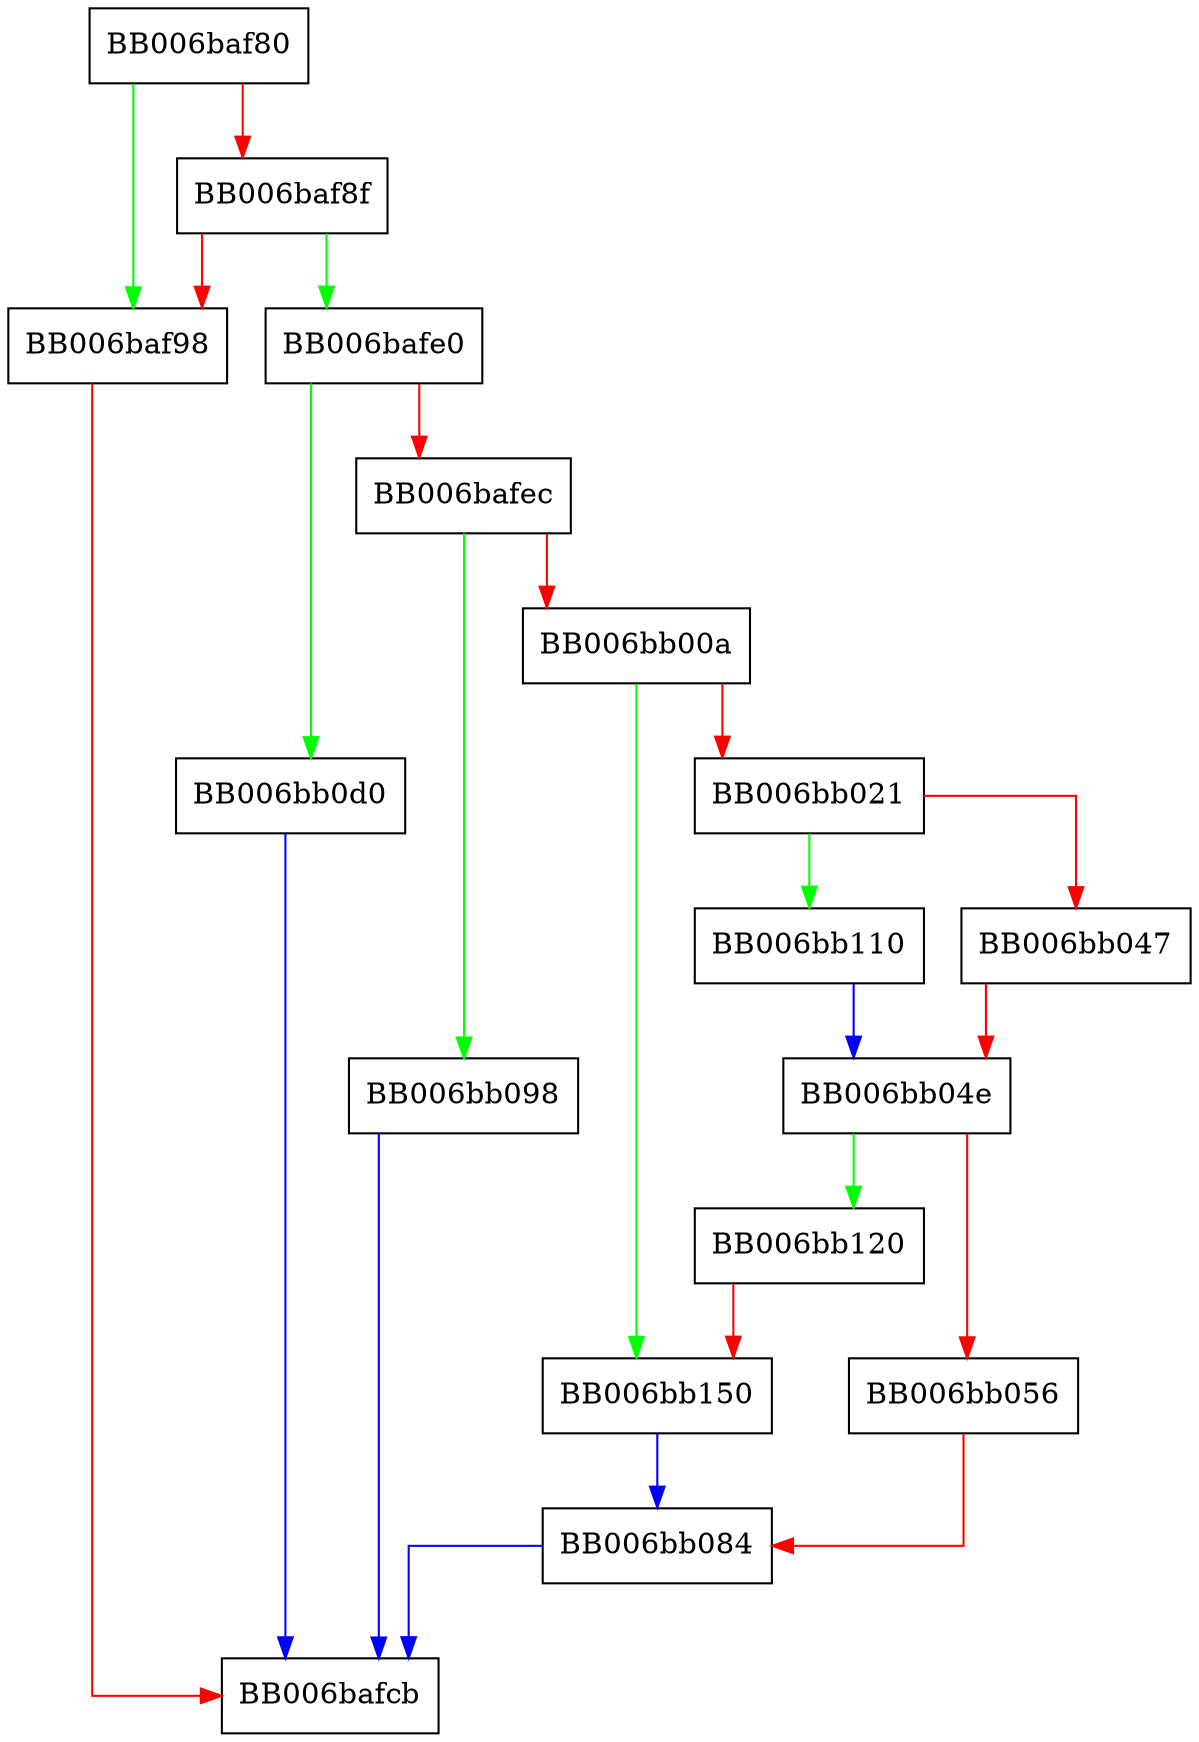 digraph dhx_to_X9_42_der_encode {
  node [shape="box"];
  graph [splines=ortho];
  BB006baf80 -> BB006baf98 [color="green"];
  BB006baf80 -> BB006baf8f [color="red"];
  BB006baf8f -> BB006bafe0 [color="green"];
  BB006baf8f -> BB006baf98 [color="red"];
  BB006baf98 -> BB006bafcb [color="red"];
  BB006bafe0 -> BB006bb0d0 [color="green"];
  BB006bafe0 -> BB006bafec [color="red"];
  BB006bafec -> BB006bb098 [color="green"];
  BB006bafec -> BB006bb00a [color="red"];
  BB006bb00a -> BB006bb150 [color="green"];
  BB006bb00a -> BB006bb021 [color="red"];
  BB006bb021 -> BB006bb110 [color="green"];
  BB006bb021 -> BB006bb047 [color="red"];
  BB006bb047 -> BB006bb04e [color="red"];
  BB006bb04e -> BB006bb120 [color="green"];
  BB006bb04e -> BB006bb056 [color="red"];
  BB006bb056 -> BB006bb084 [color="red"];
  BB006bb084 -> BB006bafcb [color="blue"];
  BB006bb098 -> BB006bafcb [color="blue"];
  BB006bb0d0 -> BB006bafcb [color="blue"];
  BB006bb110 -> BB006bb04e [color="blue"];
  BB006bb120 -> BB006bb150 [color="red"];
  BB006bb150 -> BB006bb084 [color="blue"];
}